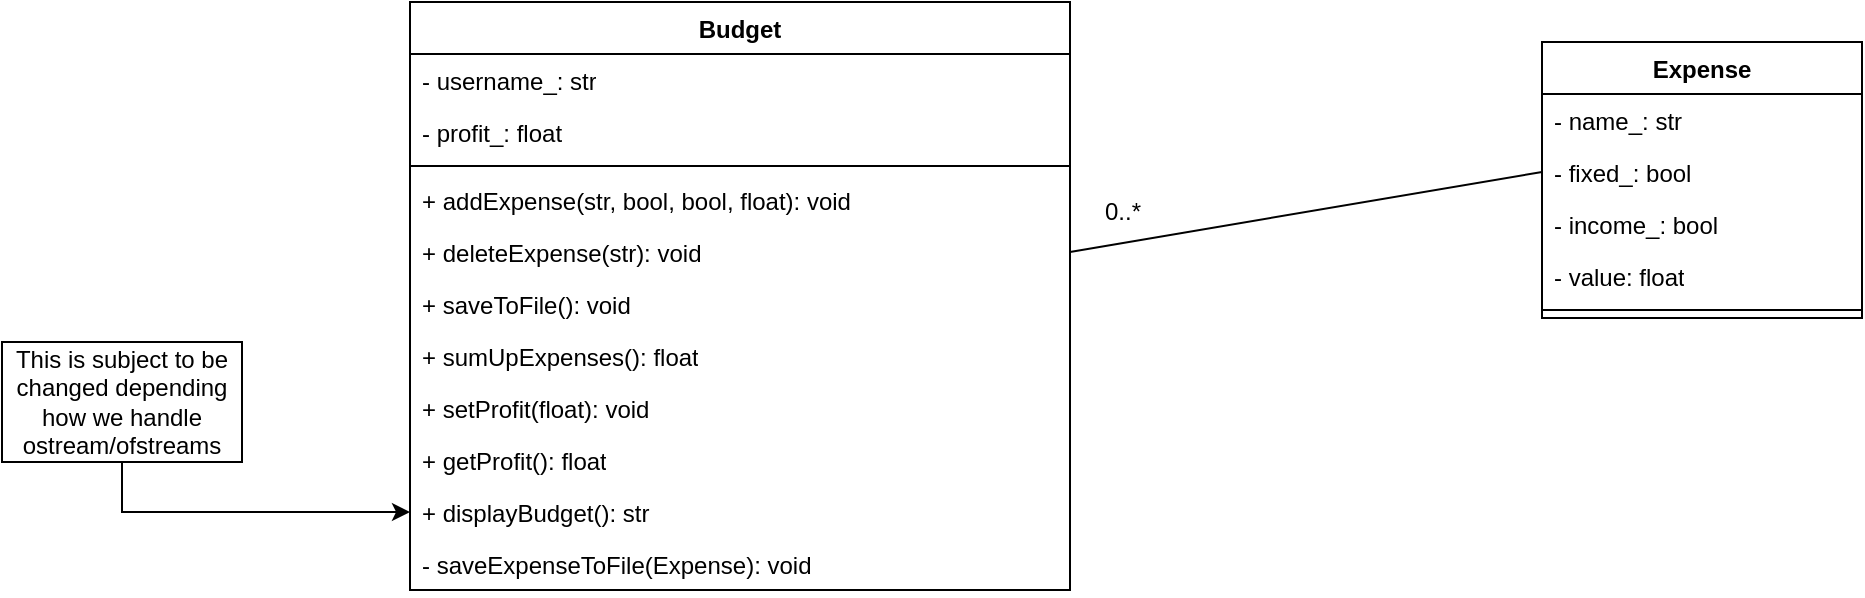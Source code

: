 <mxfile version="21.2.7" type="device">
  <diagram id="C5RBs43oDa-KdzZeNtuy" name="Page-1">
    <mxGraphModel dx="2261" dy="746" grid="1" gridSize="10" guides="1" tooltips="1" connect="1" arrows="1" fold="1" page="1" pageScale="1" pageWidth="827" pageHeight="1169" math="0" shadow="0">
      <root>
        <mxCell id="WIyWlLk6GJQsqaUBKTNV-0" />
        <mxCell id="WIyWlLk6GJQsqaUBKTNV-1" parent="WIyWlLk6GJQsqaUBKTNV-0" />
        <mxCell id="8c68lqrbyFX4fOkaN-Q2-7" value="Expense" style="swimlane;fontStyle=1;align=center;verticalAlign=top;childLayout=stackLayout;horizontal=1;startSize=26;horizontalStack=0;resizeParent=1;resizeParentMax=0;resizeLast=0;collapsible=1;marginBottom=0;whiteSpace=wrap;html=1;" vertex="1" parent="WIyWlLk6GJQsqaUBKTNV-1">
          <mxGeometry x="650" y="140" width="160" height="138" as="geometry" />
        </mxCell>
        <mxCell id="8c68lqrbyFX4fOkaN-Q2-15" value="- name_: str" style="text;strokeColor=none;fillColor=none;align=left;verticalAlign=top;spacingLeft=4;spacingRight=4;overflow=hidden;rotatable=0;points=[[0,0.5],[1,0.5]];portConstraint=eastwest;whiteSpace=wrap;html=1;" vertex="1" parent="8c68lqrbyFX4fOkaN-Q2-7">
          <mxGeometry y="26" width="160" height="26" as="geometry" />
        </mxCell>
        <mxCell id="8c68lqrbyFX4fOkaN-Q2-8" value="- fixed_: bool" style="text;strokeColor=none;fillColor=none;align=left;verticalAlign=top;spacingLeft=4;spacingRight=4;overflow=hidden;rotatable=0;points=[[0,0.5],[1,0.5]];portConstraint=eastwest;whiteSpace=wrap;html=1;" vertex="1" parent="8c68lqrbyFX4fOkaN-Q2-7">
          <mxGeometry y="52" width="160" height="26" as="geometry" />
        </mxCell>
        <mxCell id="8c68lqrbyFX4fOkaN-Q2-16" value="- income_: bool" style="text;strokeColor=none;fillColor=none;align=left;verticalAlign=top;spacingLeft=4;spacingRight=4;overflow=hidden;rotatable=0;points=[[0,0.5],[1,0.5]];portConstraint=eastwest;whiteSpace=wrap;html=1;" vertex="1" parent="8c68lqrbyFX4fOkaN-Q2-7">
          <mxGeometry y="78" width="160" height="26" as="geometry" />
        </mxCell>
        <mxCell id="8c68lqrbyFX4fOkaN-Q2-17" value="- value: float" style="text;strokeColor=none;fillColor=none;align=left;verticalAlign=top;spacingLeft=4;spacingRight=4;overflow=hidden;rotatable=0;points=[[0,0.5],[1,0.5]];portConstraint=eastwest;whiteSpace=wrap;html=1;" vertex="1" parent="8c68lqrbyFX4fOkaN-Q2-7">
          <mxGeometry y="104" width="160" height="26" as="geometry" />
        </mxCell>
        <mxCell id="8c68lqrbyFX4fOkaN-Q2-9" value="" style="line;strokeWidth=1;fillColor=none;align=left;verticalAlign=middle;spacingTop=-1;spacingLeft=3;spacingRight=3;rotatable=0;labelPosition=right;points=[];portConstraint=eastwest;strokeColor=inherit;" vertex="1" parent="8c68lqrbyFX4fOkaN-Q2-7">
          <mxGeometry y="130" width="160" height="8" as="geometry" />
        </mxCell>
        <mxCell id="8c68lqrbyFX4fOkaN-Q2-18" style="rounded=0;orthogonalLoop=1;jettySize=auto;html=1;entryX=0;entryY=0.5;entryDx=0;entryDy=0;startArrow=none;startFill=0;endArrow=none;endFill=0;exitX=1;exitY=0.5;exitDx=0;exitDy=0;" edge="1" parent="WIyWlLk6GJQsqaUBKTNV-1" source="8c68lqrbyFX4fOkaN-Q2-20" target="8c68lqrbyFX4fOkaN-Q2-8">
          <mxGeometry relative="1" as="geometry">
            <mxPoint x="530" y="290" as="sourcePoint" />
          </mxGeometry>
        </mxCell>
        <mxCell id="8c68lqrbyFX4fOkaN-Q2-11" value="Budget" style="swimlane;fontStyle=1;align=center;verticalAlign=top;childLayout=stackLayout;horizontal=1;startSize=26;horizontalStack=0;resizeParent=1;resizeParentMax=0;resizeLast=0;collapsible=1;marginBottom=0;whiteSpace=wrap;html=1;" vertex="1" parent="WIyWlLk6GJQsqaUBKTNV-1">
          <mxGeometry x="84" y="120" width="330" height="294" as="geometry" />
        </mxCell>
        <mxCell id="8c68lqrbyFX4fOkaN-Q2-12" value="- username_: str " style="text;strokeColor=none;fillColor=none;align=left;verticalAlign=top;spacingLeft=4;spacingRight=4;overflow=hidden;rotatable=0;points=[[0,0.5],[1,0.5]];portConstraint=eastwest;whiteSpace=wrap;html=1;" vertex="1" parent="8c68lqrbyFX4fOkaN-Q2-11">
          <mxGeometry y="26" width="330" height="26" as="geometry" />
        </mxCell>
        <mxCell id="8c68lqrbyFX4fOkaN-Q2-25" value="- profit_: float" style="text;strokeColor=none;fillColor=none;align=left;verticalAlign=top;spacingLeft=4;spacingRight=4;overflow=hidden;rotatable=0;points=[[0,0.5],[1,0.5]];portConstraint=eastwest;whiteSpace=wrap;html=1;" vertex="1" parent="8c68lqrbyFX4fOkaN-Q2-11">
          <mxGeometry y="52" width="330" height="26" as="geometry" />
        </mxCell>
        <mxCell id="8c68lqrbyFX4fOkaN-Q2-13" value="" style="line;strokeWidth=1;fillColor=none;align=left;verticalAlign=middle;spacingTop=-1;spacingLeft=3;spacingRight=3;rotatable=0;labelPosition=right;points=[];portConstraint=eastwest;strokeColor=inherit;" vertex="1" parent="8c68lqrbyFX4fOkaN-Q2-11">
          <mxGeometry y="78" width="330" height="8" as="geometry" />
        </mxCell>
        <mxCell id="8c68lqrbyFX4fOkaN-Q2-14" value="+ addExpense(str, bool, bool, float): void" style="text;strokeColor=none;fillColor=none;align=left;verticalAlign=top;spacingLeft=4;spacingRight=4;overflow=hidden;rotatable=0;points=[[0,0.5],[1,0.5]];portConstraint=eastwest;whiteSpace=wrap;html=1;" vertex="1" parent="8c68lqrbyFX4fOkaN-Q2-11">
          <mxGeometry y="86" width="330" height="26" as="geometry" />
        </mxCell>
        <mxCell id="8c68lqrbyFX4fOkaN-Q2-20" value="+ deleteExpense(str): void" style="text;strokeColor=none;fillColor=none;align=left;verticalAlign=top;spacingLeft=4;spacingRight=4;overflow=hidden;rotatable=0;points=[[0,0.5],[1,0.5]];portConstraint=eastwest;whiteSpace=wrap;html=1;" vertex="1" parent="8c68lqrbyFX4fOkaN-Q2-11">
          <mxGeometry y="112" width="330" height="26" as="geometry" />
        </mxCell>
        <mxCell id="8c68lqrbyFX4fOkaN-Q2-21" value="+ saveToFile(): void" style="text;strokeColor=none;fillColor=none;align=left;verticalAlign=top;spacingLeft=4;spacingRight=4;overflow=hidden;rotatable=0;points=[[0,0.5],[1,0.5]];portConstraint=eastwest;whiteSpace=wrap;html=1;" vertex="1" parent="8c68lqrbyFX4fOkaN-Q2-11">
          <mxGeometry y="138" width="330" height="26" as="geometry" />
        </mxCell>
        <mxCell id="8c68lqrbyFX4fOkaN-Q2-23" value="+ sumUpExpenses(): float" style="text;strokeColor=none;fillColor=none;align=left;verticalAlign=top;spacingLeft=4;spacingRight=4;overflow=hidden;rotatable=0;points=[[0,0.5],[1,0.5]];portConstraint=eastwest;whiteSpace=wrap;html=1;" vertex="1" parent="8c68lqrbyFX4fOkaN-Q2-11">
          <mxGeometry y="164" width="330" height="26" as="geometry" />
        </mxCell>
        <mxCell id="8c68lqrbyFX4fOkaN-Q2-24" value="+ setProfit(float): void" style="text;strokeColor=none;fillColor=none;align=left;verticalAlign=top;spacingLeft=4;spacingRight=4;overflow=hidden;rotatable=0;points=[[0,0.5],[1,0.5]];portConstraint=eastwest;whiteSpace=wrap;html=1;" vertex="1" parent="8c68lqrbyFX4fOkaN-Q2-11">
          <mxGeometry y="190" width="330" height="26" as="geometry" />
        </mxCell>
        <mxCell id="8c68lqrbyFX4fOkaN-Q2-26" value="+ getProfit(): float" style="text;strokeColor=none;fillColor=none;align=left;verticalAlign=top;spacingLeft=4;spacingRight=4;overflow=hidden;rotatable=0;points=[[0,0.5],[1,0.5]];portConstraint=eastwest;whiteSpace=wrap;html=1;" vertex="1" parent="8c68lqrbyFX4fOkaN-Q2-11">
          <mxGeometry y="216" width="330" height="26" as="geometry" />
        </mxCell>
        <mxCell id="8c68lqrbyFX4fOkaN-Q2-27" value="+ displayBudget(): str" style="text;strokeColor=none;fillColor=none;align=left;verticalAlign=top;spacingLeft=4;spacingRight=4;overflow=hidden;rotatable=0;points=[[0,0.5],[1,0.5]];portConstraint=eastwest;whiteSpace=wrap;html=1;" vertex="1" parent="8c68lqrbyFX4fOkaN-Q2-11">
          <mxGeometry y="242" width="330" height="26" as="geometry" />
        </mxCell>
        <mxCell id="8c68lqrbyFX4fOkaN-Q2-31" value="- saveExpenseToFile(Expense): void" style="text;strokeColor=none;fillColor=none;align=left;verticalAlign=top;spacingLeft=4;spacingRight=4;overflow=hidden;rotatable=0;points=[[0,0.5],[1,0.5]];portConstraint=eastwest;whiteSpace=wrap;html=1;" vertex="1" parent="8c68lqrbyFX4fOkaN-Q2-11">
          <mxGeometry y="268" width="330" height="26" as="geometry" />
        </mxCell>
        <mxCell id="8c68lqrbyFX4fOkaN-Q2-19" value="0..*" style="text;html=1;align=center;verticalAlign=middle;resizable=1;points=[];autosize=1;strokeColor=none;fillColor=none;rotation=0;movable=1;rotatable=1;deletable=1;editable=1;locked=0;connectable=1;" vertex="1" parent="WIyWlLk6GJQsqaUBKTNV-1">
          <mxGeometry x="420" y="210" width="40" height="30" as="geometry" />
        </mxCell>
        <mxCell id="8c68lqrbyFX4fOkaN-Q2-30" style="edgeStyle=orthogonalEdgeStyle;rounded=0;orthogonalLoop=1;jettySize=auto;html=1;entryX=0;entryY=0.5;entryDx=0;entryDy=0;" edge="1" parent="WIyWlLk6GJQsqaUBKTNV-1" source="8c68lqrbyFX4fOkaN-Q2-28" target="8c68lqrbyFX4fOkaN-Q2-27">
          <mxGeometry relative="1" as="geometry" />
        </mxCell>
        <mxCell id="8c68lqrbyFX4fOkaN-Q2-28" value="This is subject to be changed depending how we handle ostream/ofstreams" style="rounded=0;whiteSpace=wrap;html=1;" vertex="1" parent="WIyWlLk6GJQsqaUBKTNV-1">
          <mxGeometry x="-120" y="290" width="120" height="60" as="geometry" />
        </mxCell>
      </root>
    </mxGraphModel>
  </diagram>
</mxfile>
